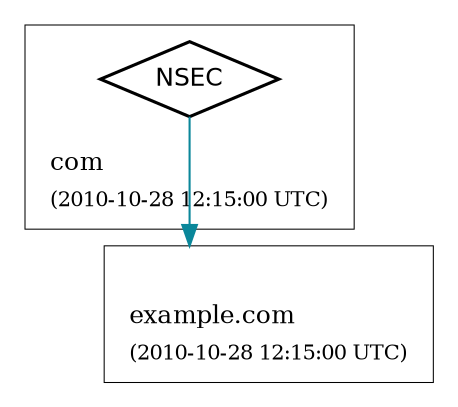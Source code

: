 digraph {
	graph [rankdir="BT", compound="True"]
	subgraph "cluster_a" {
		graph [label=<<TABLE BORDER="0"><TR><TD ALIGN="LEFT"><FONT POINT-SIZE="12">com</FONT></TD></TR><TR><TD ALIGN="LEFT"><FONT POINT-SIZE="10">(2010-10-28 12:15:00 UTC)</FONT></TD></TR></TABLE>>, labeljust="l", penwidth="0.5"]
		a [label=<<FONT POINT-SIZE="12" FACE="Helvetica">NSEC</FONT>>, shape="diamond", penwidth="1.5"]
		a_top [style="invis",shape="point"]
		a_bottom [style="invis",shape="point"]
		a -> a_top [style="invis",minlen="0"]
		a_bottom -> a [style="invis",minlen="0"]
	}
	subgraph "cluster_b" {
		graph [label=<<TABLE BORDER="0"><TR><TD ALIGN="LEFT"><FONT POINT-SIZE="12">example.com</FONT></TD></TR><TR><TD ALIGN="LEFT"><FONT POINT-SIZE="10">(2010-10-28 12:15:00 UTC)</FONT></TD></TR></TABLE>>, labeljust="l", penwidth="0.5"]
		b_top [style="invis",shape="point"]
	}
  b_top -> a [color="#0a879a", dir="back", ltail="cluster_b"]
}
